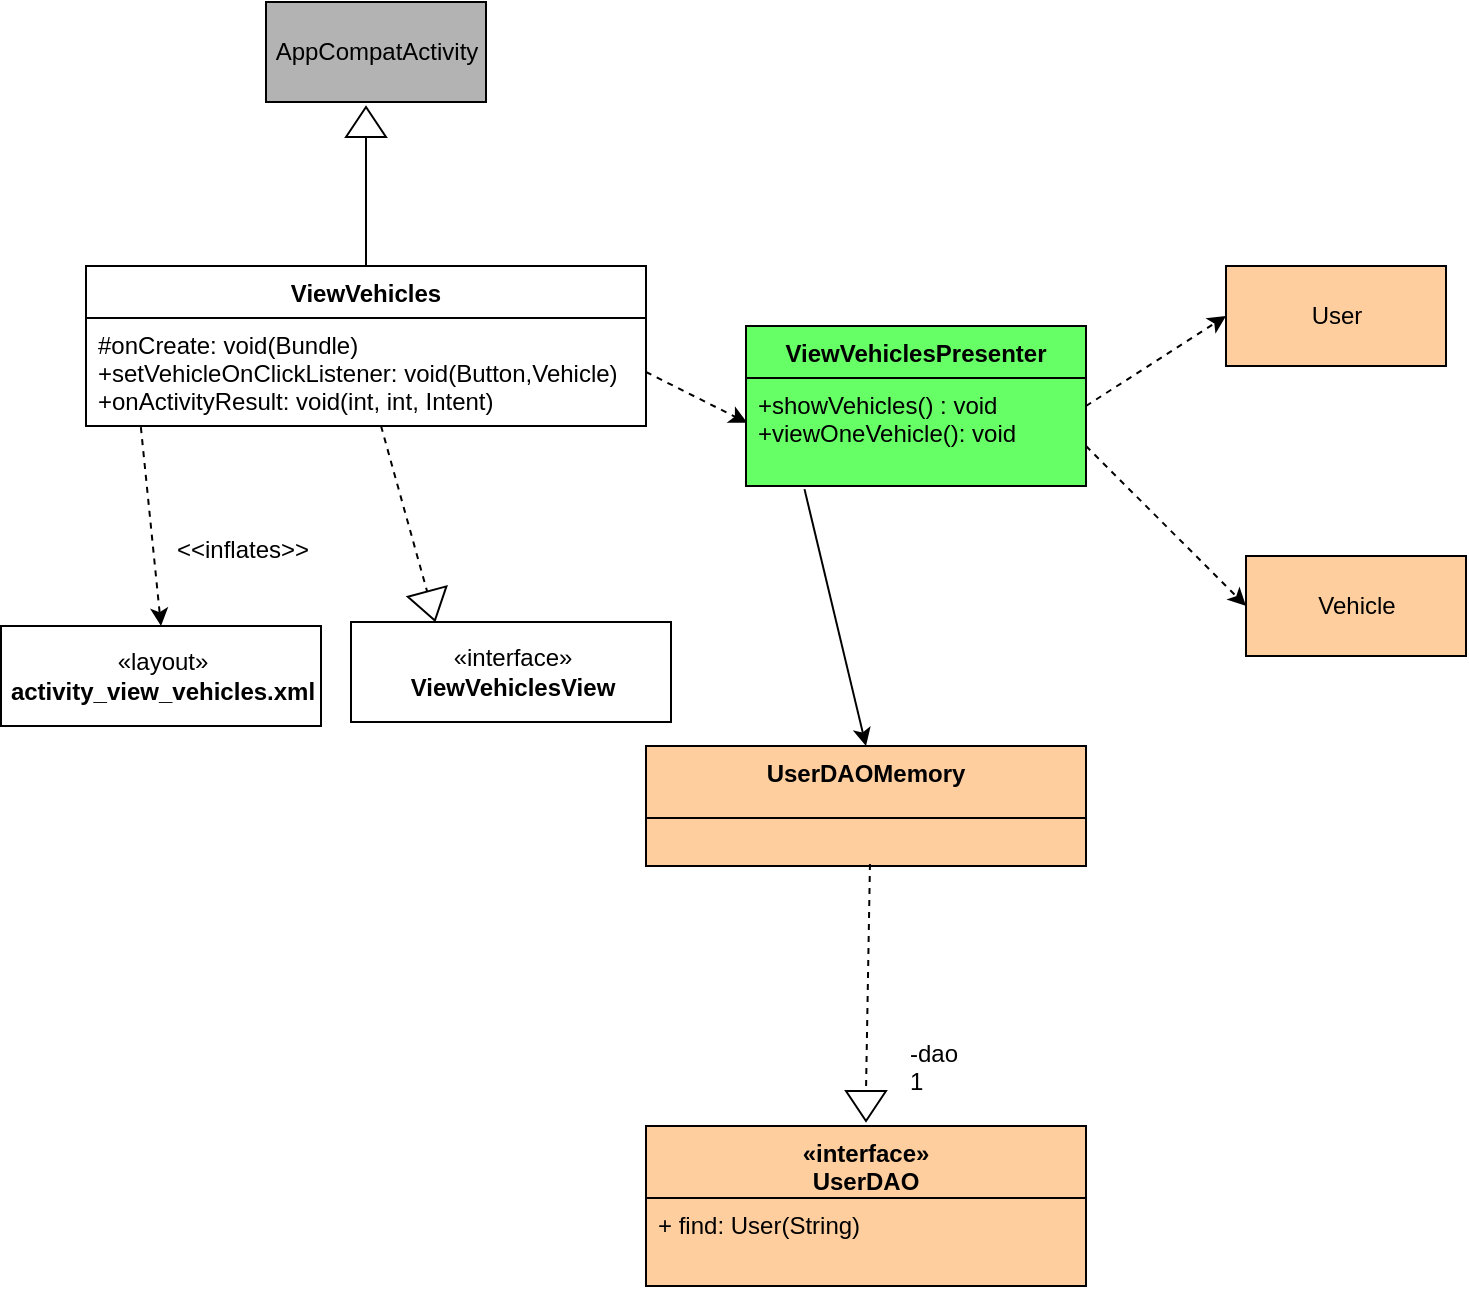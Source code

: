 <mxfile version="12.9.3" type="device"><diagram id="pIRQtD8bBy7pU7C2ZSRG" name="Page-1"><mxGraphModel dx="1086" dy="806" grid="1" gridSize="10" guides="1" tooltips="1" connect="1" arrows="1" fold="1" page="1" pageScale="1" pageWidth="850" pageHeight="1100" math="0" shadow="0"><root><mxCell id="0"/><mxCell id="1" parent="0"/><mxCell id="m4old_gqvzngq4xy_YIj-1" value="AppCompatActivity" style="html=1;fillColor=#B3B3B3;strokeColor=#000000;" parent="1" vertex="1"><mxGeometry x="160" y="128" width="110" height="50" as="geometry"/></mxCell><mxCell id="m4old_gqvzngq4xy_YIj-2" value="" style="triangle;whiteSpace=wrap;html=1;strokeColor=#000000;fillColor=#FFFFFF;rotation=-90;" parent="1" vertex="1"><mxGeometry x="202.5" y="178" width="15" height="20" as="geometry"/></mxCell><mxCell id="m4old_gqvzngq4xy_YIj-3" value="" style="endArrow=none;html=1;entryX=0;entryY=0.5;entryDx=0;entryDy=0;exitX=0.5;exitY=0;exitDx=0;exitDy=0;" parent="1" source="m4old_gqvzngq4xy_YIj-12" target="m4old_gqvzngq4xy_YIj-2" edge="1"><mxGeometry width="50" height="50" relative="1" as="geometry"><mxPoint x="195" y="280" as="sourcePoint"/><mxPoint x="230" y="230" as="targetPoint"/></mxGeometry></mxCell><mxCell id="m4old_gqvzngq4xy_YIj-4" value="" style="endArrow=classic;html=1;exitX=0.098;exitY=1.011;exitDx=0;exitDy=0;exitPerimeter=0;dashed=1;entryX=0.5;entryY=0;entryDx=0;entryDy=0;" parent="1" source="m4old_gqvzngq4xy_YIj-13" target="m4old_gqvzngq4xy_YIj-5" edge="1"><mxGeometry width="50" height="50" relative="1" as="geometry"><mxPoint x="120" y="450" as="sourcePoint"/><mxPoint x="90" y="440" as="targetPoint"/></mxGeometry></mxCell><mxCell id="m4old_gqvzngq4xy_YIj-5" value="«layout»&lt;br&gt;&lt;b&gt;activity_view_vehicles.xml&lt;/b&gt;" style="html=1;strokeColor=#000000;fillColor=#FFFFFF;" parent="1" vertex="1"><mxGeometry x="27.5" y="440" width="160" height="50" as="geometry"/></mxCell><mxCell id="m4old_gqvzngq4xy_YIj-6" value="" style="triangle;whiteSpace=wrap;html=1;strokeColor=#000000;fillColor=#FFFFFF;rotation=75;" parent="1" vertex="1"><mxGeometry x="235" y="420" width="15" height="20" as="geometry"/></mxCell><mxCell id="m4old_gqvzngq4xy_YIj-7" value="" style="endArrow=none;html=1;entryX=0;entryY=0.5;entryDx=0;entryDy=0;dashed=1;" parent="1" source="m4old_gqvzngq4xy_YIj-13" target="m4old_gqvzngq4xy_YIj-6" edge="1"><mxGeometry width="50" height="50" relative="1" as="geometry"><mxPoint x="210" y="412.432" as="sourcePoint"/><mxPoint x="240" y="420" as="targetPoint"/></mxGeometry></mxCell><mxCell id="m4old_gqvzngq4xy_YIj-8" value="«interface»&lt;br&gt;&lt;span style=&quot;font-weight: 700&quot;&gt;ViewVehiclesView&lt;/span&gt;" style="html=1;strokeColor=#000000;fillColor=#FFFFFF;" parent="1" vertex="1"><mxGeometry x="202.5" y="438" width="160" height="50" as="geometry"/></mxCell><mxCell id="m4old_gqvzngq4xy_YIj-9" value="" style="endArrow=classic;html=1;exitX=1;exitY=0.5;exitDx=0;exitDy=0;dashed=1;entryX=0.004;entryY=0.863;entryDx=0;entryDy=0;entryPerimeter=0;" parent="1" source="m4old_gqvzngq4xy_YIj-13" edge="1"><mxGeometry width="50" height="50" relative="1" as="geometry"><mxPoint x="373.18" y="330.004" as="sourcePoint"/><mxPoint x="400.64" y="338.438" as="targetPoint"/></mxGeometry></mxCell><mxCell id="m4old_gqvzngq4xy_YIj-10" value="ViewVehiclesPresenter" style="swimlane;fontStyle=1;align=center;verticalAlign=top;childLayout=stackLayout;horizontal=1;startSize=26;horizontalStack=0;resizeParent=1;resizeParentMax=0;resizeLast=0;collapsible=1;marginBottom=0;strokeColor=#000000;fillColor=#66FF66;gradientColor=none;" parent="1" vertex="1"><mxGeometry x="400" y="290" width="170" height="80" as="geometry"/></mxCell><mxCell id="m4old_gqvzngq4xy_YIj-11" value="+showVehicles() : void&#10;+viewOneVehicle(): void" style="text;strokeColor=#000000;fillColor=#66FF66;align=left;verticalAlign=top;spacingLeft=4;spacingRight=4;overflow=hidden;rotatable=0;points=[[0,0.5],[1,0.5]];portConstraint=eastwest;gradientColor=none;" parent="m4old_gqvzngq4xy_YIj-10" vertex="1"><mxGeometry y="26" width="170" height="54" as="geometry"/></mxCell><mxCell id="m4old_gqvzngq4xy_YIj-12" value="ViewVehicles" style="swimlane;fontStyle=1;align=center;verticalAlign=top;childLayout=stackLayout;horizontal=1;startSize=26;horizontalStack=0;resizeParent=1;resizeParentMax=0;resizeLast=0;collapsible=1;marginBottom=0;strokeColor=#000000;fillColor=#FFFFFF;" parent="1" vertex="1"><mxGeometry x="70" y="260" width="280" height="80" as="geometry"/></mxCell><mxCell id="m4old_gqvzngq4xy_YIj-13" value="#onCreate: void(Bundle)&#10;+setVehicleOnClickListener: void(Button,Vehicle)&#10;+onActivityResult: void(int, int, Intent)" style="text;strokeColor=none;fillColor=none;align=left;verticalAlign=top;spacingLeft=4;spacingRight=4;overflow=hidden;rotatable=0;points=[[0,0.5],[1,0.5]];portConstraint=eastwest;" parent="m4old_gqvzngq4xy_YIj-12" vertex="1"><mxGeometry y="26" width="280" height="54" as="geometry"/></mxCell><mxCell id="m4old_gqvzngq4xy_YIj-14" value="" style="endArrow=classic;html=1;exitX=0.172;exitY=1.029;exitDx=0;exitDy=0;exitPerimeter=0;entryX=0.5;entryY=0;entryDx=0;entryDy=0;" parent="1" source="m4old_gqvzngq4xy_YIj-11" target="m4old_gqvzngq4xy_YIj-19" edge="1"><mxGeometry width="50" height="50" relative="1" as="geometry"><mxPoint x="440" y="450" as="sourcePoint"/><mxPoint x="420" y="470" as="targetPoint"/></mxGeometry></mxCell><mxCell id="m4old_gqvzngq4xy_YIj-15" value="" style="endArrow=classic;html=1;exitX=1;exitY=0.5;exitDx=0;exitDy=0;dashed=1;entryX=0;entryY=0.5;entryDx=0;entryDy=0;" parent="1" source="m4old_gqvzngq4xy_YIj-10" target="m4old_gqvzngq4xy_YIj-17" edge="1"><mxGeometry width="50" height="50" relative="1" as="geometry"><mxPoint x="590" y="322.28" as="sourcePoint"/><mxPoint x="660" y="300" as="targetPoint"/></mxGeometry></mxCell><mxCell id="m4old_gqvzngq4xy_YIj-16" value="" style="endArrow=classic;html=1;exitX=1;exitY=0.75;exitDx=0;exitDy=0;dashed=1;entryX=0;entryY=0.5;entryDx=0;entryDy=0;" parent="1" source="m4old_gqvzngq4xy_YIj-10" target="m4old_gqvzngq4xy_YIj-18" edge="1"><mxGeometry width="50" height="50" relative="1" as="geometry"><mxPoint x="600" y="380" as="sourcePoint"/><mxPoint x="650" y="390" as="targetPoint"/></mxGeometry></mxCell><mxCell id="m4old_gqvzngq4xy_YIj-17" value="User" style="html=1;strokeColor=#000000;fillColor=#FFCE9F;gradientColor=none;" parent="1" vertex="1"><mxGeometry x="640" y="260" width="110" height="50" as="geometry"/></mxCell><mxCell id="m4old_gqvzngq4xy_YIj-18" value="Vehicle" style="html=1;strokeColor=#000000;fillColor=#FFCE9F;gradientColor=none;" parent="1" vertex="1"><mxGeometry x="650" y="405" width="110" height="50" as="geometry"/></mxCell><mxCell id="m4old_gqvzngq4xy_YIj-19" value="UserDAOMemory&#10;" style="swimlane;fontStyle=1;align=center;verticalAlign=top;childLayout=stackLayout;horizontal=1;startSize=36;horizontalStack=0;resizeParent=1;resizeParentMax=0;resizeLast=0;collapsible=1;marginBottom=0;strokeColor=#000000;fillColor=#FFCE9F;gradientColor=none;" parent="1" vertex="1"><mxGeometry x="350" y="500" width="220" height="60" as="geometry"><mxRectangle x="360" y="590" width="120" height="70" as="alternateBounds"/></mxGeometry></mxCell><mxCell id="m4old_gqvzngq4xy_YIj-20" value="" style="text;strokeColor=#000000;fillColor=#FFCE9F;align=left;verticalAlign=top;spacingLeft=4;spacingRight=4;overflow=hidden;rotatable=0;points=[[0,0.5],[1,0.5]];portConstraint=eastwest;" parent="m4old_gqvzngq4xy_YIj-19" vertex="1"><mxGeometry y="36" width="220" height="24" as="geometry"/></mxCell><mxCell id="m4old_gqvzngq4xy_YIj-21" value="«interface»&#10;UserDAO&#10;" style="swimlane;fontStyle=1;align=center;verticalAlign=top;childLayout=stackLayout;horizontal=1;startSize=36;horizontalStack=0;resizeParent=1;resizeParentMax=0;resizeLast=0;collapsible=1;marginBottom=0;strokeColor=#000000;fillColor=#FFCE9F;gradientColor=none;" parent="1" vertex="1"><mxGeometry x="350" y="690" width="220" height="80" as="geometry"><mxRectangle x="360" y="590" width="120" height="70" as="alternateBounds"/></mxGeometry></mxCell><mxCell id="m4old_gqvzngq4xy_YIj-22" value="+ find: User(String)" style="text;strokeColor=#000000;fillColor=#FFCE9F;align=left;verticalAlign=top;spacingLeft=4;spacingRight=4;overflow=hidden;rotatable=0;points=[[0,0.5],[1,0.5]];portConstraint=eastwest;" parent="m4old_gqvzngq4xy_YIj-21" vertex="1"><mxGeometry y="36" width="220" height="44" as="geometry"/></mxCell><mxCell id="m4old_gqvzngq4xy_YIj-23" value="" style="triangle;whiteSpace=wrap;html=1;strokeColor=#000000;fillColor=#FFFFFF;rotation=90;" parent="1" vertex="1"><mxGeometry x="452.5" y="670" width="15" height="20" as="geometry"/></mxCell><mxCell id="m4old_gqvzngq4xy_YIj-24" value="" style="endArrow=none;html=1;entryX=0;entryY=0.5;entryDx=0;entryDy=0;dashed=1;exitX=0.509;exitY=0.958;exitDx=0;exitDy=0;exitPerimeter=0;" parent="1" source="m4old_gqvzngq4xy_YIj-20" target="m4old_gqvzngq4xy_YIj-23" edge="1"><mxGeometry width="50" height="50" relative="1" as="geometry"><mxPoint x="264.064" y="610" as="sourcePoint"/><mxPoint x="297.5" y="680" as="targetPoint"/></mxGeometry></mxCell><mxCell id="1r4idnAloIZOnDn8CqFh-1" value="&amp;lt;&amp;lt;inflates&amp;gt;&amp;gt;" style="text;html=1;align=center;verticalAlign=middle;resizable=0;points=[];autosize=1;" parent="1" vertex="1"><mxGeometry x="107.5" y="392" width="80" height="20" as="geometry"/></mxCell><mxCell id="1r4idnAloIZOnDn8CqFh-2" value="-dao&lt;br&gt;1" style="text;html=1;" parent="1" vertex="1"><mxGeometry x="480" y="640" width="50" height="30" as="geometry"/></mxCell></root></mxGraphModel></diagram></mxfile>